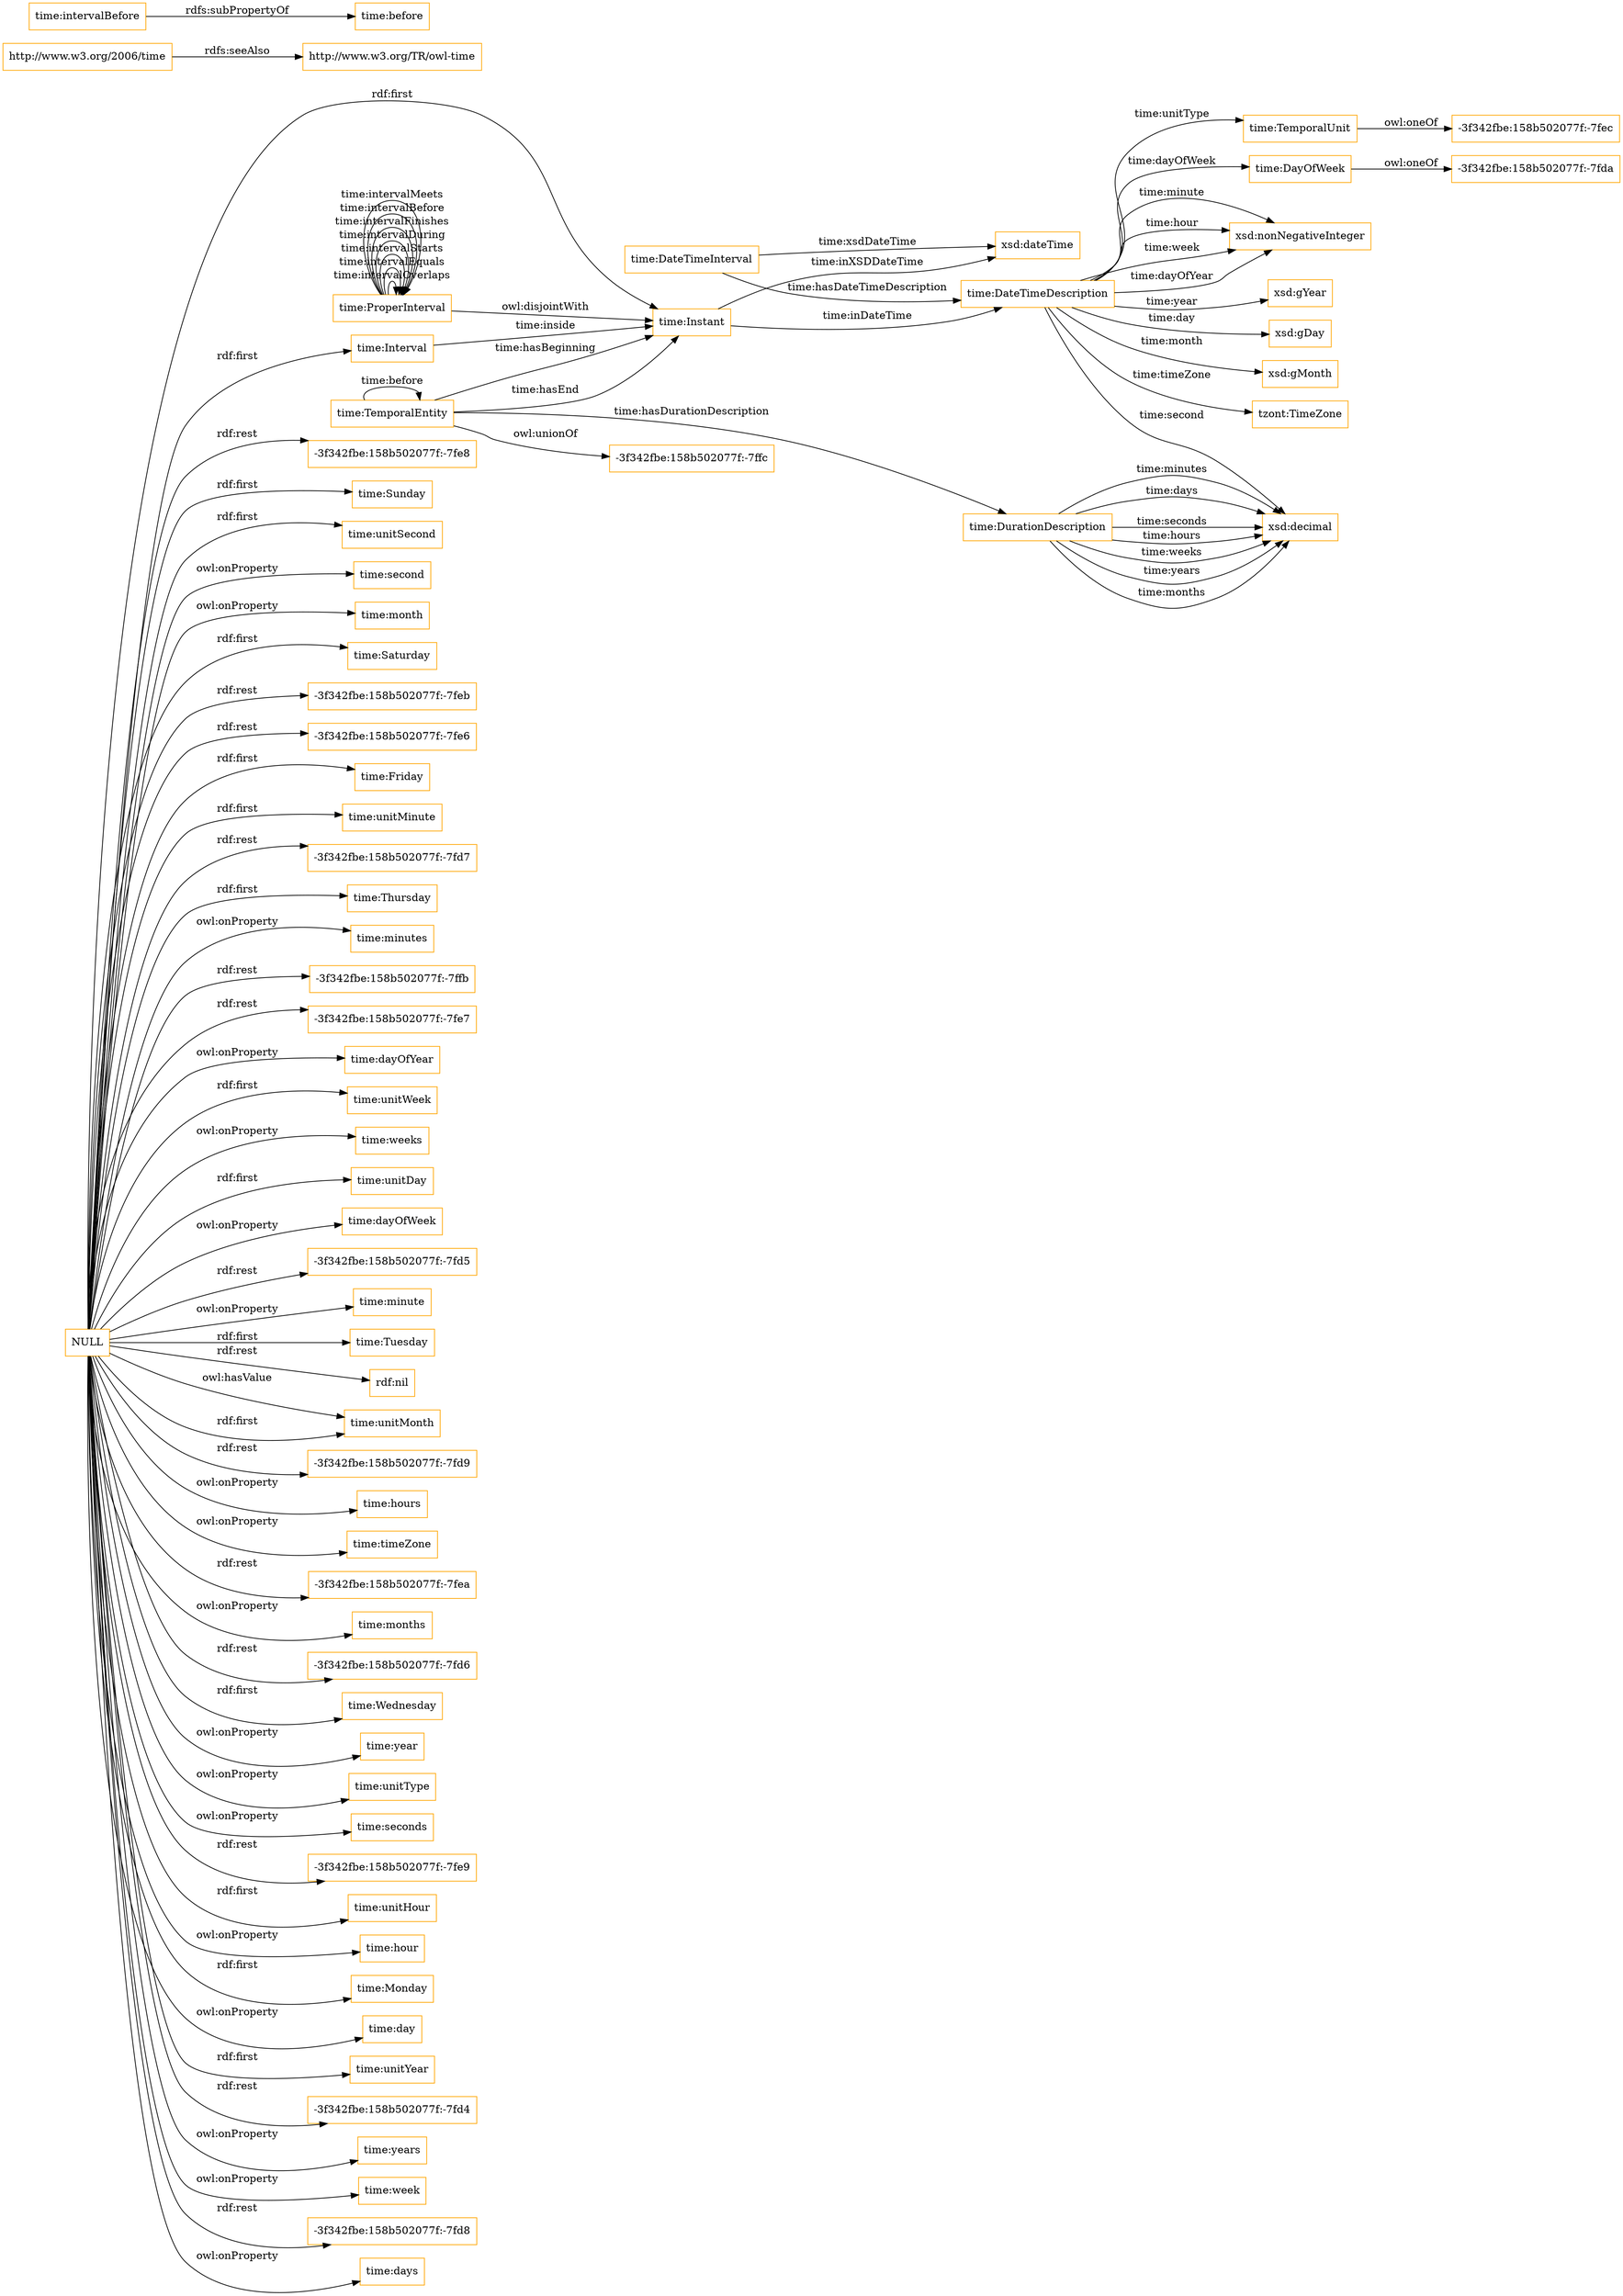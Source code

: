 digraph ar2dtool_diagram { 
rankdir=LR;
size="1501"
node [shape = rectangle, color="orange"]; "time:DateTimeInterval" "time:DurationDescription" "time:ProperInterval" "time:Interval" "time:TemporalEntity" "tzont:TimeZone" "time:DateTimeDescription" "time:TemporalUnit" "time:Instant" "time:DayOfWeek" ; /*classes style*/
	"http://www.w3.org/2006/time" -> "http://www.w3.org/TR/owl-time" [ label = "rdfs:seeAlso" ];
	"time:ProperInterval" -> "time:Instant" [ label = "owl:disjointWith" ];
	"NULL" -> "-3f342fbe:158b502077f:-7fe8" [ label = "rdf:rest" ];
	"NULL" -> "time:Sunday" [ label = "rdf:first" ];
	"NULL" -> "time:unitSecond" [ label = "rdf:first" ];
	"NULL" -> "time:second" [ label = "owl:onProperty" ];
	"NULL" -> "time:month" [ label = "owl:onProperty" ];
	"NULL" -> "time:Saturday" [ label = "rdf:first" ];
	"NULL" -> "-3f342fbe:158b502077f:-7feb" [ label = "rdf:rest" ];
	"NULL" -> "-3f342fbe:158b502077f:-7fe6" [ label = "rdf:rest" ];
	"NULL" -> "time:Friday" [ label = "rdf:first" ];
	"NULL" -> "time:unitMinute" [ label = "rdf:first" ];
	"NULL" -> "-3f342fbe:158b502077f:-7fd7" [ label = "rdf:rest" ];
	"NULL" -> "time:Thursday" [ label = "rdf:first" ];
	"NULL" -> "time:minutes" [ label = "owl:onProperty" ];
	"NULL" -> "-3f342fbe:158b502077f:-7ffb" [ label = "rdf:rest" ];
	"NULL" -> "-3f342fbe:158b502077f:-7fe7" [ label = "rdf:rest" ];
	"NULL" -> "time:dayOfYear" [ label = "owl:onProperty" ];
	"NULL" -> "time:unitWeek" [ label = "rdf:first" ];
	"NULL" -> "time:weeks" [ label = "owl:onProperty" ];
	"NULL" -> "time:unitDay" [ label = "rdf:first" ];
	"NULL" -> "time:dayOfWeek" [ label = "owl:onProperty" ];
	"NULL" -> "-3f342fbe:158b502077f:-7fd5" [ label = "rdf:rest" ];
	"NULL" -> "time:minute" [ label = "owl:onProperty" ];
	"NULL" -> "time:Tuesday" [ label = "rdf:first" ];
	"NULL" -> "rdf:nil" [ label = "rdf:rest" ];
	"NULL" -> "time:unitMonth" [ label = "rdf:first" ];
	"NULL" -> "-3f342fbe:158b502077f:-7fd9" [ label = "rdf:rest" ];
	"NULL" -> "time:hours" [ label = "owl:onProperty" ];
	"NULL" -> "time:timeZone" [ label = "owl:onProperty" ];
	"NULL" -> "-3f342fbe:158b502077f:-7fea" [ label = "rdf:rest" ];
	"NULL" -> "time:months" [ label = "owl:onProperty" ];
	"NULL" -> "-3f342fbe:158b502077f:-7fd6" [ label = "rdf:rest" ];
	"NULL" -> "time:Wednesday" [ label = "rdf:first" ];
	"NULL" -> "time:year" [ label = "owl:onProperty" ];
	"NULL" -> "time:unitType" [ label = "owl:onProperty" ];
	"NULL" -> "time:seconds" [ label = "owl:onProperty" ];
	"NULL" -> "-3f342fbe:158b502077f:-7fe9" [ label = "rdf:rest" ];
	"NULL" -> "time:unitHour" [ label = "rdf:first" ];
	"NULL" -> "time:hour" [ label = "owl:onProperty" ];
	"NULL" -> "time:unitMonth" [ label = "owl:hasValue" ];
	"NULL" -> "time:Monday" [ label = "rdf:first" ];
	"NULL" -> "time:day" [ label = "owl:onProperty" ];
	"NULL" -> "time:unitYear" [ label = "rdf:first" ];
	"NULL" -> "-3f342fbe:158b502077f:-7fd4" [ label = "rdf:rest" ];
	"NULL" -> "time:Interval" [ label = "rdf:first" ];
	"NULL" -> "time:years" [ label = "owl:onProperty" ];
	"NULL" -> "time:Instant" [ label = "rdf:first" ];
	"NULL" -> "time:week" [ label = "owl:onProperty" ];
	"NULL" -> "-3f342fbe:158b502077f:-7fd8" [ label = "rdf:rest" ];
	"NULL" -> "time:days" [ label = "owl:onProperty" ];
	"time:intervalBefore" -> "time:before" [ label = "rdfs:subPropertyOf" ];
	"time:TemporalEntity" -> "-3f342fbe:158b502077f:-7ffc" [ label = "owl:unionOf" ];
	"time:DayOfWeek" -> "-3f342fbe:158b502077f:-7fda" [ label = "owl:oneOf" ];
	"time:TemporalUnit" -> "-3f342fbe:158b502077f:-7fec" [ label = "owl:oneOf" ];
	"time:DateTimeDescription" -> "xsd:nonNegativeInteger" [ label = "time:hour" ];
	"time:DurationDescription" -> "xsd:decimal" [ label = "time:days" ];
	"time:DurationDescription" -> "xsd:decimal" [ label = "time:seconds" ];
	"time:TemporalEntity" -> "time:TemporalEntity" [ label = "time:before" ];
	"time:TemporalEntity" -> "time:DurationDescription" [ label = "time:hasDurationDescription" ];
	"time:DateTimeDescription" -> "xsd:nonNegativeInteger" [ label = "time:week" ];
	"time:Interval" -> "time:Instant" [ label = "time:inside" ];
	"time:ProperInterval" -> "time:ProperInterval" [ label = "time:intervalOverlaps" ];
	"time:TemporalEntity" -> "time:Instant" [ label = "time:hasBeginning" ];
	"time:DurationDescription" -> "xsd:decimal" [ label = "time:hours" ];
	"time:DurationDescription" -> "xsd:decimal" [ label = "time:weeks" ];
	"time:DateTimeDescription" -> "xsd:gYear" [ label = "time:year" ];
	"time:ProperInterval" -> "time:ProperInterval" [ label = "time:intervalEquals" ];
	"time:Instant" -> "time:DateTimeDescription" [ label = "time:inDateTime" ];
	"time:ProperInterval" -> "time:ProperInterval" [ label = "time:intervalStarts" ];
	"time:DateTimeInterval" -> "xsd:dateTime" [ label = "time:xsdDateTime" ];
	"time:DateTimeDescription" -> "tzont:TimeZone" [ label = "time:timeZone" ];
	"time:DateTimeDescription" -> "xsd:gDay" [ label = "time:day" ];
	"time:DateTimeDescription" -> "xsd:nonNegativeInteger" [ label = "time:dayOfYear" ];
	"time:DurationDescription" -> "xsd:decimal" [ label = "time:years" ];
	"time:DateTimeInterval" -> "time:DateTimeDescription" [ label = "time:hasDateTimeDescription" ];
	"time:DateTimeDescription" -> "xsd:nonNegativeInteger" [ label = "time:minute" ];
	"time:DurationDescription" -> "xsd:decimal" [ label = "time:months" ];
	"time:Instant" -> "xsd:dateTime" [ label = "time:inXSDDateTime" ];
	"time:DateTimeDescription" -> "xsd:decimal" [ label = "time:second" ];
	"time:DurationDescription" -> "xsd:decimal" [ label = "time:minutes" ];
	"time:TemporalEntity" -> "time:Instant" [ label = "time:hasEnd" ];
	"time:ProperInterval" -> "time:ProperInterval" [ label = "time:intervalDuring" ];
	"time:ProperInterval" -> "time:ProperInterval" [ label = "time:intervalFinishes" ];
	"time:ProperInterval" -> "time:ProperInterval" [ label = "time:intervalBefore" ];
	"time:ProperInterval" -> "time:ProperInterval" [ label = "time:intervalMeets" ];
	"time:DateTimeDescription" -> "time:TemporalUnit" [ label = "time:unitType" ];
	"time:DateTimeDescription" -> "time:DayOfWeek" [ label = "time:dayOfWeek" ];
	"time:DateTimeDescription" -> "xsd:gMonth" [ label = "time:month" ];

}
